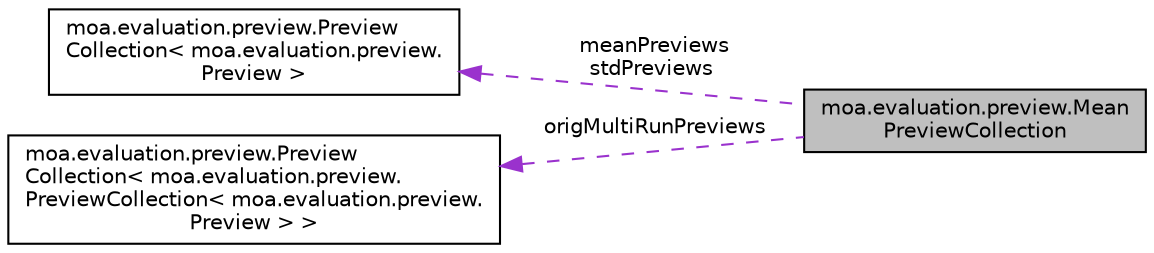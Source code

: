 digraph "moa.evaluation.preview.MeanPreviewCollection"
{
 // LATEX_PDF_SIZE
  edge [fontname="Helvetica",fontsize="10",labelfontname="Helvetica",labelfontsize="10"];
  node [fontname="Helvetica",fontsize="10",shape=record];
  rankdir="LR";
  Node1 [label="moa.evaluation.preview.Mean\lPreviewCollection",height=0.2,width=0.4,color="black", fillcolor="grey75", style="filled", fontcolor="black",tooltip=" "];
  Node2 -> Node1 [dir="back",color="darkorchid3",fontsize="10",style="dashed",label=" meanPreviews\nstdPreviews" ,fontname="Helvetica"];
  Node2 [label="moa.evaluation.preview.Preview\lCollection\< moa.evaluation.preview.\lPreview \>",height=0.2,width=0.4,color="black", fillcolor="white", style="filled",URL="$classmoa_1_1evaluation_1_1preview_1_1_preview_collection.html",tooltip=" "];
  Node3 -> Node1 [dir="back",color="darkorchid3",fontsize="10",style="dashed",label=" origMultiRunPreviews" ,fontname="Helvetica"];
  Node3 [label="moa.evaluation.preview.Preview\lCollection\< moa.evaluation.preview.\lPreviewCollection\< moa.evaluation.preview.\lPreview \> \>",height=0.2,width=0.4,color="black", fillcolor="white", style="filled",URL="$classmoa_1_1evaluation_1_1preview_1_1_preview_collection.html",tooltip=" "];
}
